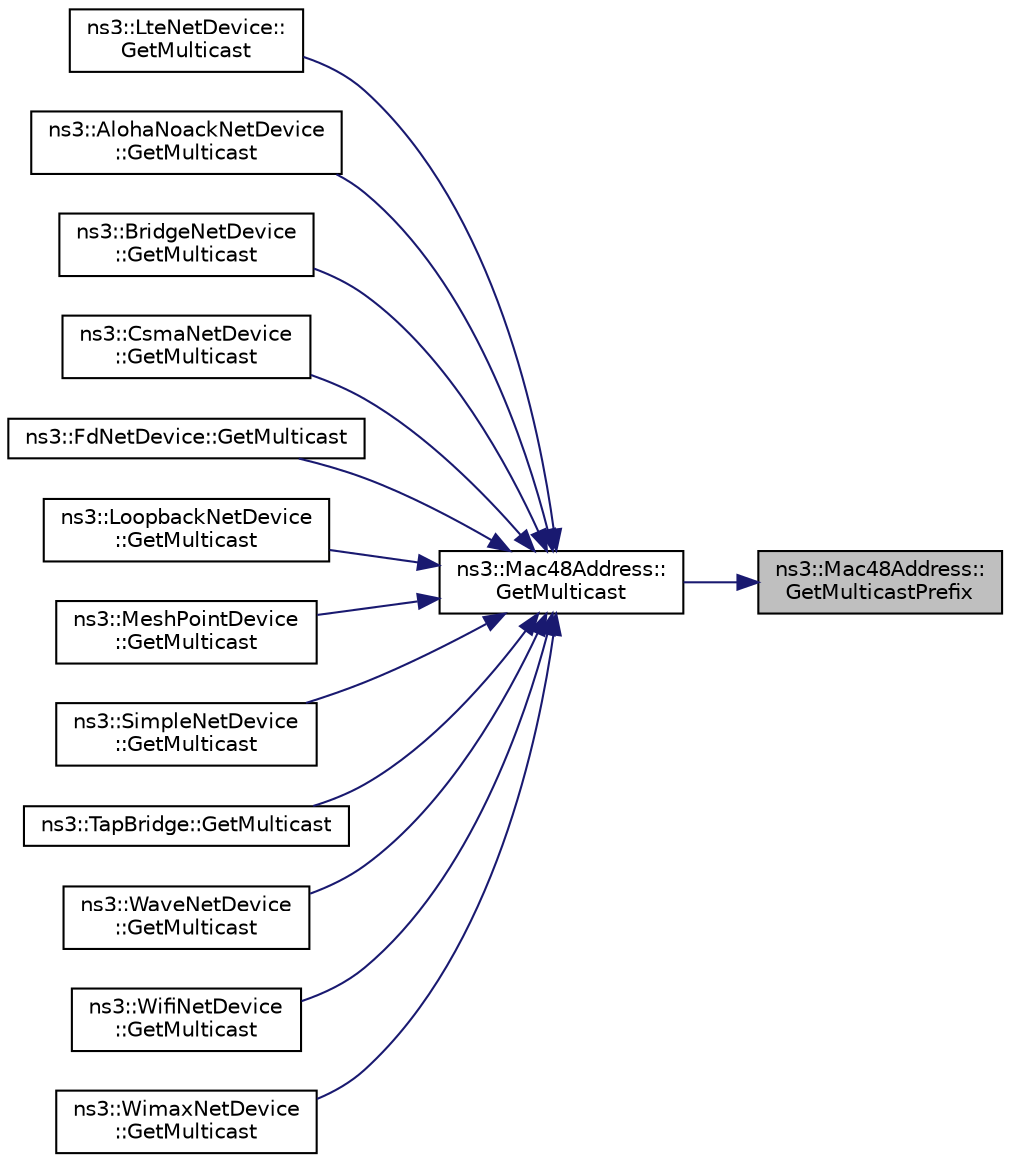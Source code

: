 digraph "ns3::Mac48Address::GetMulticastPrefix"
{
 // LATEX_PDF_SIZE
  edge [fontname="Helvetica",fontsize="10",labelfontname="Helvetica",labelfontsize="10"];
  node [fontname="Helvetica",fontsize="10",shape=record];
  rankdir="RL";
  Node1 [label="ns3::Mac48Address::\lGetMulticastPrefix",height=0.2,width=0.4,color="black", fillcolor="grey75", style="filled", fontcolor="black",tooltip=" "];
  Node1 -> Node2 [dir="back",color="midnightblue",fontsize="10",style="solid",fontname="Helvetica"];
  Node2 [label="ns3::Mac48Address::\lGetMulticast",height=0.2,width=0.4,color="black", fillcolor="white", style="filled",URL="$classns3_1_1_mac48_address.html#a23d170f8c7a7d90a8110425620285819",tooltip=" "];
  Node2 -> Node3 [dir="back",color="midnightblue",fontsize="10",style="solid",fontname="Helvetica"];
  Node3 [label="ns3::LteNetDevice::\lGetMulticast",height=0.2,width=0.4,color="black", fillcolor="white", style="filled",URL="$classns3_1_1_lte_net_device.html#a34c54cd08cc30115c39b5e4861605877",tooltip="Make and return a MAC multicast address using the provided multicast group."];
  Node2 -> Node4 [dir="back",color="midnightblue",fontsize="10",style="solid",fontname="Helvetica"];
  Node4 [label="ns3::AlohaNoackNetDevice\l::GetMulticast",height=0.2,width=0.4,color="black", fillcolor="white", style="filled",URL="$classns3_1_1_aloha_noack_net_device.html#aa045ba7a3f294ed310226f699fa1aebe",tooltip="Make and return a MAC multicast address using the provided multicast group."];
  Node2 -> Node5 [dir="back",color="midnightblue",fontsize="10",style="solid",fontname="Helvetica"];
  Node5 [label="ns3::BridgeNetDevice\l::GetMulticast",height=0.2,width=0.4,color="black", fillcolor="white", style="filled",URL="$classns3_1_1_bridge_net_device.html#a29fd09363c696417e7461e0c824f0b36",tooltip="Make and return a MAC multicast address using the provided multicast group."];
  Node2 -> Node6 [dir="back",color="midnightblue",fontsize="10",style="solid",fontname="Helvetica"];
  Node6 [label="ns3::CsmaNetDevice\l::GetMulticast",height=0.2,width=0.4,color="black", fillcolor="white", style="filled",URL="$classns3_1_1_csma_net_device.html#aa1fc0d3a5537cb73dd433234da83b22a",tooltip="Make and return a MAC multicast address using the provided multicast group."];
  Node2 -> Node7 [dir="back",color="midnightblue",fontsize="10",style="solid",fontname="Helvetica"];
  Node7 [label="ns3::FdNetDevice::GetMulticast",height=0.2,width=0.4,color="black", fillcolor="white", style="filled",URL="$classns3_1_1_fd_net_device.html#ac096a88fdff6a14ea9dcb426973c5df6",tooltip="Make and return a MAC multicast address using the provided multicast group."];
  Node2 -> Node8 [dir="back",color="midnightblue",fontsize="10",style="solid",fontname="Helvetica"];
  Node8 [label="ns3::LoopbackNetDevice\l::GetMulticast",height=0.2,width=0.4,color="black", fillcolor="white", style="filled",URL="$classns3_1_1_loopback_net_device.html#a467d6b7f0ffb8d34a62c6fb24630501b",tooltip="Make and return a MAC multicast address using the provided multicast group."];
  Node2 -> Node9 [dir="back",color="midnightblue",fontsize="10",style="solid",fontname="Helvetica"];
  Node9 [label="ns3::MeshPointDevice\l::GetMulticast",height=0.2,width=0.4,color="black", fillcolor="white", style="filled",URL="$classns3_1_1_mesh_point_device.html#a8bd5e46402b0ac1813f3342b651fedb5",tooltip="Register routing protocol to be used. Protocol must be already installed on this mesh point."];
  Node2 -> Node10 [dir="back",color="midnightblue",fontsize="10",style="solid",fontname="Helvetica"];
  Node10 [label="ns3::SimpleNetDevice\l::GetMulticast",height=0.2,width=0.4,color="black", fillcolor="white", style="filled",URL="$classns3_1_1_simple_net_device.html#aeeaea83486dabf10c7be298b9e2fe665",tooltip="Make and return a MAC multicast address using the provided multicast group."];
  Node2 -> Node11 [dir="back",color="midnightblue",fontsize="10",style="solid",fontname="Helvetica"];
  Node11 [label="ns3::TapBridge::GetMulticast",height=0.2,width=0.4,color="black", fillcolor="white", style="filled",URL="$classns3_1_1_tap_bridge.html#a86e0337a49ff6b04885c6579166ec039",tooltip="Make and return a MAC multicast address using the provided multicast group."];
  Node2 -> Node12 [dir="back",color="midnightblue",fontsize="10",style="solid",fontname="Helvetica"];
  Node12 [label="ns3::WaveNetDevice\l::GetMulticast",height=0.2,width=0.4,color="black", fillcolor="white", style="filled",URL="$classns3_1_1_wave_net_device.html#a6fafd699c30def29aa49d6194df66867",tooltip="Make and return a MAC multicast address using the provided multicast group."];
  Node2 -> Node13 [dir="back",color="midnightblue",fontsize="10",style="solid",fontname="Helvetica"];
  Node13 [label="ns3::WifiNetDevice\l::GetMulticast",height=0.2,width=0.4,color="black", fillcolor="white", style="filled",URL="$classns3_1_1_wifi_net_device.html#a683cde3f60cc606d6a7f272217476fa2",tooltip="Make and return a MAC multicast address using the provided multicast group."];
  Node2 -> Node14 [dir="back",color="midnightblue",fontsize="10",style="solid",fontname="Helvetica"];
  Node14 [label="ns3::WimaxNetDevice\l::GetMulticast",height=0.2,width=0.4,color="black", fillcolor="white", style="filled",URL="$classns3_1_1_wimax_net_device.html#a91319b4394058093f7765f4dc61fe6a6",tooltip="Make and return a MAC multicast address using the provided multicast group."];
}
